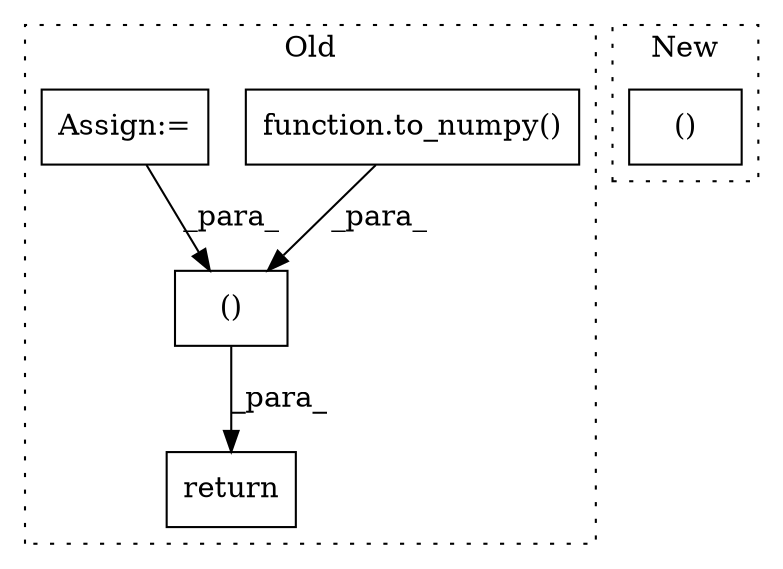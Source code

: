 digraph G {
subgraph cluster0 {
1 [label="function.to_numpy()" a="75" s="8373,8398" l="9,1" shape="box"];
3 [label="()" a="54" s="8432" l="16" shape="box"];
4 [label="Assign:=" a="68" s="8328" l="3" shape="box"];
5 [label="return" a="93" s="8404" l="7" shape="box"];
label = "Old";
style="dotted";
}
subgraph cluster1 {
2 [label="()" a="54" s="8384" l="28" shape="box"];
label = "New";
style="dotted";
}
1 -> 3 [label="_para_"];
3 -> 5 [label="_para_"];
4 -> 3 [label="_para_"];
}